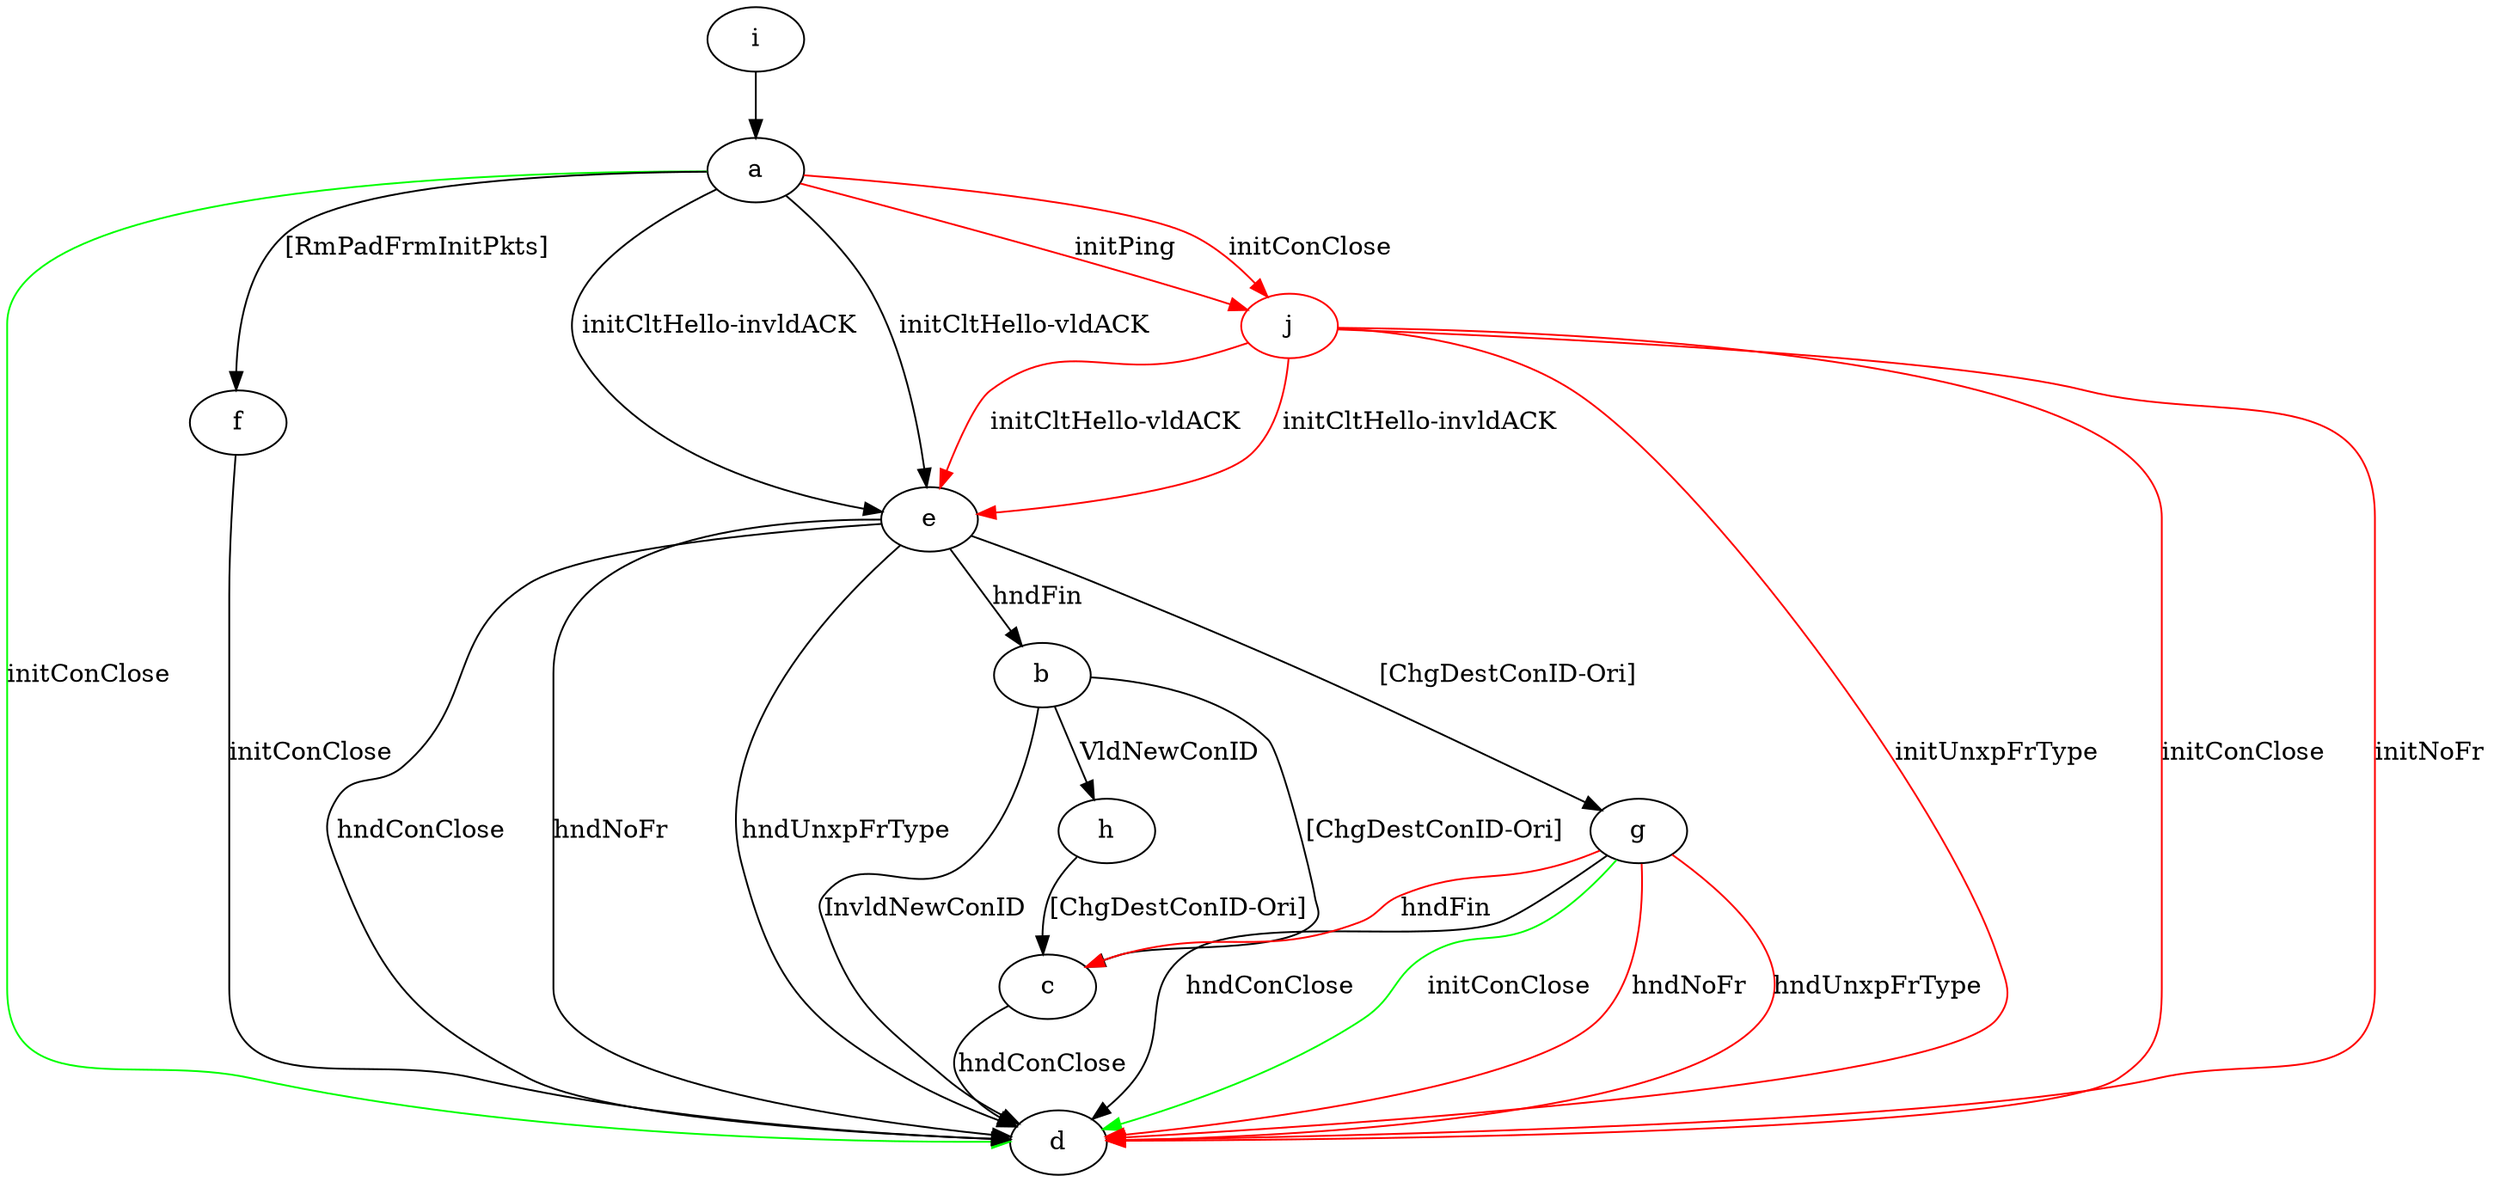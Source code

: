digraph "" {
	a -> d	[key=0,
		color=green,
		label="initConClose "];
	a -> e	[key=0,
		label="initCltHello-vldACK "];
	a -> e	[key=1,
		label="initCltHello-invldACK "];
	a -> f	[key=0,
		label="[RmPadFrmInitPkts] "];
	j	[color=red];
	a -> j	[key=0,
		color=red,
		label="initPing "];
	a -> j	[key=1,
		color=red,
		label="initConClose "];
	b -> c	[key=0,
		label="[ChgDestConID-Ori] "];
	b -> d	[key=0,
		label="InvldNewConID "];
	b -> h	[key=0,
		label="VldNewConID "];
	c -> d	[key=0,
		label="hndConClose "];
	e -> b	[key=0,
		label="hndFin "];
	e -> d	[key=0,
		label="hndConClose "];
	e -> d	[key=1,
		label="hndNoFr "];
	e -> d	[key=2,
		label="hndUnxpFrType "];
	e -> g	[key=0,
		label="[ChgDestConID-Ori] "];
	f -> d	[key=0,
		label="initConClose "];
	g -> c	[key=0,
		color=red,
		label="hndFin "];
	g -> d	[key=0,
		label="hndConClose "];
	g -> d	[key=1,
		color=green,
		label="initConClose "];
	g -> d	[key=2,
		color=red,
		label="hndNoFr "];
	g -> d	[key=3,
		color=red,
		label="hndUnxpFrType "];
	h -> c	[key=0,
		label="[ChgDestConID-Ori] "];
	i -> a	[key=0];
	j -> d	[key=0,
		color=red,
		label="initConClose "];
	j -> d	[key=1,
		color=red,
		label="initNoFr "];
	j -> d	[key=2,
		color=red,
		label="initUnxpFrType "];
	j -> e	[key=0,
		color=red,
		label="initCltHello-vldACK "];
	j -> e	[key=1,
		color=red,
		label="initCltHello-invldACK "];
}
